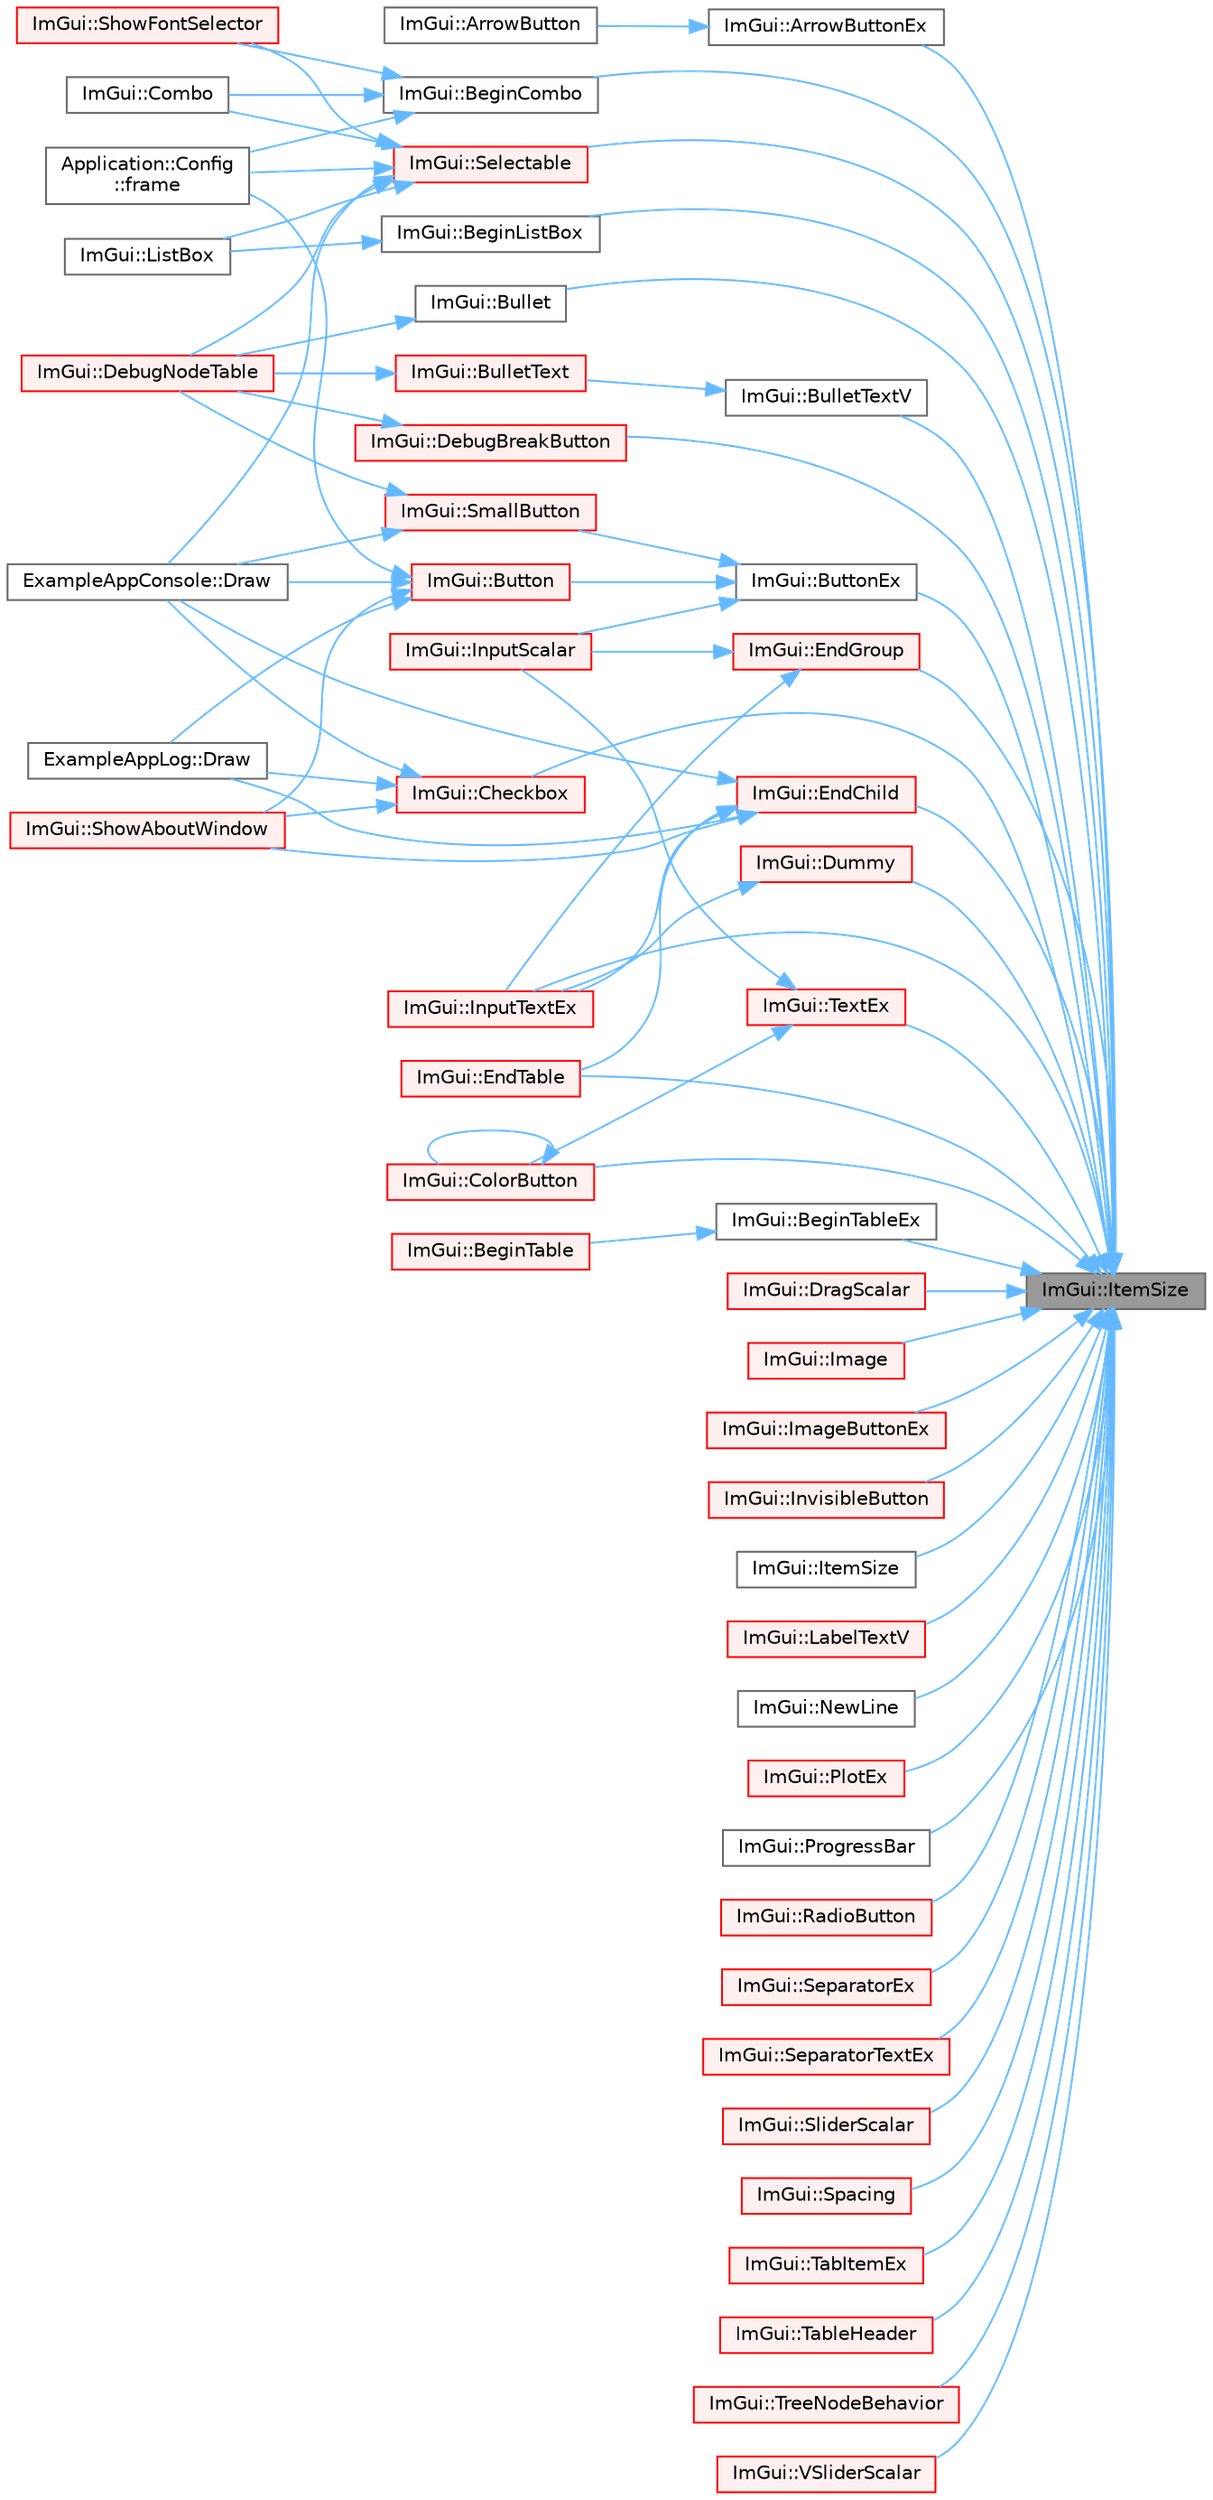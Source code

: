 digraph "ImGui::ItemSize"
{
 // LATEX_PDF_SIZE
  bgcolor="transparent";
  edge [fontname=Helvetica,fontsize=10,labelfontname=Helvetica,labelfontsize=10];
  node [fontname=Helvetica,fontsize=10,shape=box,height=0.2,width=0.4];
  rankdir="RL";
  Node1 [id="Node000001",label="ImGui::ItemSize",height=0.2,width=0.4,color="gray40", fillcolor="grey60", style="filled", fontcolor="black",tooltip=" "];
  Node1 -> Node2 [id="edge1_Node000001_Node000002",dir="back",color="steelblue1",style="solid",tooltip=" "];
  Node2 [id="Node000002",label="ImGui::ArrowButtonEx",height=0.2,width=0.4,color="grey40", fillcolor="white", style="filled",URL="$namespace_im_gui.html#ab05ee8e53f29fbb84942a494f2ac3292",tooltip=" "];
  Node2 -> Node3 [id="edge2_Node000002_Node000003",dir="back",color="steelblue1",style="solid",tooltip=" "];
  Node3 [id="Node000003",label="ImGui::ArrowButton",height=0.2,width=0.4,color="grey40", fillcolor="white", style="filled",URL="$namespace_im_gui.html#ad2bc397a02d5e4b8a14360d89abc6242",tooltip=" "];
  Node1 -> Node4 [id="edge3_Node000001_Node000004",dir="back",color="steelblue1",style="solid",tooltip=" "];
  Node4 [id="Node000004",label="ImGui::BeginCombo",height=0.2,width=0.4,color="grey40", fillcolor="white", style="filled",URL="$namespace_im_gui.html#aa895095bdc7a2907375c555e245575ea",tooltip=" "];
  Node4 -> Node5 [id="edge4_Node000004_Node000005",dir="back",color="steelblue1",style="solid",tooltip=" "];
  Node5 [id="Node000005",label="ImGui::Combo",height=0.2,width=0.4,color="grey40", fillcolor="white", style="filled",URL="$namespace_im_gui.html#ad530c65e7cdfaf03f4e9b2f4e3fed8fc",tooltip=" "];
  Node4 -> Node6 [id="edge5_Node000004_Node000006",dir="back",color="steelblue1",style="solid",tooltip=" "];
  Node6 [id="Node000006",label="Application::Config\l::frame",height=0.2,width=0.4,color="grey40", fillcolor="white", style="filled",URL="$class_application_1_1_config.html#a291cc3a874949e121dcf83a3f90681bc",tooltip=" "];
  Node4 -> Node7 [id="edge6_Node000004_Node000007",dir="back",color="steelblue1",style="solid",tooltip=" "];
  Node7 [id="Node000007",label="ImGui::ShowFontSelector",height=0.2,width=0.4,color="red", fillcolor="#FFF0F0", style="filled",URL="$namespace_im_gui.html#a0bdce99eef17ef1e1fef40a18bd811ab",tooltip=" "];
  Node1 -> Node10 [id="edge7_Node000001_Node000010",dir="back",color="steelblue1",style="solid",tooltip=" "];
  Node10 [id="Node000010",label="ImGui::BeginListBox",height=0.2,width=0.4,color="grey40", fillcolor="white", style="filled",URL="$namespace_im_gui.html#a2f37c541760a39c189ebdd86c15b60d9",tooltip=" "];
  Node10 -> Node11 [id="edge8_Node000010_Node000011",dir="back",color="steelblue1",style="solid",tooltip=" "];
  Node11 [id="Node000011",label="ImGui::ListBox",height=0.2,width=0.4,color="grey40", fillcolor="white", style="filled",URL="$namespace_im_gui.html#a94c78076bd40ff548ecd124f95af8710",tooltip=" "];
  Node1 -> Node12 [id="edge9_Node000001_Node000012",dir="back",color="steelblue1",style="solid",tooltip=" "];
  Node12 [id="Node000012",label="ImGui::BeginTableEx",height=0.2,width=0.4,color="grey40", fillcolor="white", style="filled",URL="$namespace_im_gui.html#a28046a30716afeb7738a82a5b19044ca",tooltip=" "];
  Node12 -> Node13 [id="edge10_Node000012_Node000013",dir="back",color="steelblue1",style="solid",tooltip=" "];
  Node13 [id="Node000013",label="ImGui::BeginTable",height=0.2,width=0.4,color="red", fillcolor="#FFF0F0", style="filled",URL="$namespace_im_gui.html#a04ee4f6866b8e10b98008e7f19d35796",tooltip=" "];
  Node1 -> Node17 [id="edge11_Node000001_Node000017",dir="back",color="steelblue1",style="solid",tooltip=" "];
  Node17 [id="Node000017",label="ImGui::Bullet",height=0.2,width=0.4,color="grey40", fillcolor="white", style="filled",URL="$namespace_im_gui.html#ae2d22212681556d2c2398dfd152f3121",tooltip=" "];
  Node17 -> Node18 [id="edge12_Node000017_Node000018",dir="back",color="steelblue1",style="solid",tooltip=" "];
  Node18 [id="Node000018",label="ImGui::DebugNodeTable",height=0.2,width=0.4,color="red", fillcolor="#FFF0F0", style="filled",URL="$namespace_im_gui.html#ae944ffc599add73d6f3220165475ffd8",tooltip=" "];
  Node1 -> Node19 [id="edge13_Node000001_Node000019",dir="back",color="steelblue1",style="solid",tooltip=" "];
  Node19 [id="Node000019",label="ImGui::BulletTextV",height=0.2,width=0.4,color="grey40", fillcolor="white", style="filled",URL="$namespace_im_gui.html#af8f4b5e96c745e205974857f9a584583",tooltip=" "];
  Node19 -> Node20 [id="edge14_Node000019_Node000020",dir="back",color="steelblue1",style="solid",tooltip=" "];
  Node20 [id="Node000020",label="ImGui::BulletText",height=0.2,width=0.4,color="red", fillcolor="#FFF0F0", style="filled",URL="$namespace_im_gui.html#af8d34d563b17c683943a0fa7bf5807bc",tooltip=" "];
  Node20 -> Node18 [id="edge15_Node000020_Node000018",dir="back",color="steelblue1",style="solid",tooltip=" "];
  Node1 -> Node32 [id="edge16_Node000001_Node000032",dir="back",color="steelblue1",style="solid",tooltip=" "];
  Node32 [id="Node000032",label="ImGui::ButtonEx",height=0.2,width=0.4,color="grey40", fillcolor="white", style="filled",URL="$namespace_im_gui.html#ae479220c66b039874c6e4c9e9b22849f",tooltip=" "];
  Node32 -> Node33 [id="edge17_Node000032_Node000033",dir="back",color="steelblue1",style="solid",tooltip=" "];
  Node33 [id="Node000033",label="ImGui::Button",height=0.2,width=0.4,color="red", fillcolor="#FFF0F0", style="filled",URL="$namespace_im_gui.html#a38094c568ce398db5a3abb9d3ac92030",tooltip=" "];
  Node33 -> Node41 [id="edge18_Node000033_Node000041",dir="back",color="steelblue1",style="solid",tooltip=" "];
  Node41 [id="Node000041",label="ExampleAppConsole::Draw",height=0.2,width=0.4,color="grey40", fillcolor="white", style="filled",URL="$struct_example_app_console.html#a0518a09c7e8648dd52c7c06df19ac17a",tooltip=" "];
  Node33 -> Node42 [id="edge19_Node000033_Node000042",dir="back",color="steelblue1",style="solid",tooltip=" "];
  Node42 [id="Node000042",label="ExampleAppLog::Draw",height=0.2,width=0.4,color="grey40", fillcolor="white", style="filled",URL="$struct_example_app_log.html#a5ad3a4bdb89171b84aeaff96948a1f77",tooltip=" "];
  Node33 -> Node6 [id="edge20_Node000033_Node000006",dir="back",color="steelblue1",style="solid",tooltip=" "];
  Node33 -> Node46 [id="edge21_Node000033_Node000046",dir="back",color="steelblue1",style="solid",tooltip=" "];
  Node46 [id="Node000046",label="ImGui::ShowAboutWindow",height=0.2,width=0.4,color="red", fillcolor="#FFF0F0", style="filled",URL="$namespace_im_gui.html#ac297462e33309d0540fa459bccdc9304",tooltip=" "];
  Node32 -> Node47 [id="edge22_Node000032_Node000047",dir="back",color="steelblue1",style="solid",tooltip=" "];
  Node47 [id="Node000047",label="ImGui::InputScalar",height=0.2,width=0.4,color="red", fillcolor="#FFF0F0", style="filled",URL="$namespace_im_gui.html#afdb54540b7480872fbb746f64344b374",tooltip=" "];
  Node32 -> Node58 [id="edge23_Node000032_Node000058",dir="back",color="steelblue1",style="solid",tooltip=" "];
  Node58 [id="Node000058",label="ImGui::SmallButton",height=0.2,width=0.4,color="red", fillcolor="#FFF0F0", style="filled",URL="$namespace_im_gui.html#a5b76ec69758aeb0a00a66f142f7a4fb2",tooltip=" "];
  Node58 -> Node18 [id="edge24_Node000058_Node000018",dir="back",color="steelblue1",style="solid",tooltip=" "];
  Node58 -> Node41 [id="edge25_Node000058_Node000041",dir="back",color="steelblue1",style="solid",tooltip=" "];
  Node1 -> Node61 [id="edge26_Node000001_Node000061",dir="back",color="steelblue1",style="solid",tooltip=" "];
  Node61 [id="Node000061",label="ImGui::Checkbox",height=0.2,width=0.4,color="red", fillcolor="#FFF0F0", style="filled",URL="$namespace_im_gui.html#a57d73c1d0ef807fef734d91024092027",tooltip=" "];
  Node61 -> Node41 [id="edge27_Node000061_Node000041",dir="back",color="steelblue1",style="solid",tooltip=" "];
  Node61 -> Node42 [id="edge28_Node000061_Node000042",dir="back",color="steelblue1",style="solid",tooltip=" "];
  Node61 -> Node46 [id="edge29_Node000061_Node000046",dir="back",color="steelblue1",style="solid",tooltip=" "];
  Node1 -> Node62 [id="edge30_Node000001_Node000062",dir="back",color="steelblue1",style="solid",tooltip=" "];
  Node62 [id="Node000062",label="ImGui::ColorButton",height=0.2,width=0.4,color="red", fillcolor="#FFF0F0", style="filled",URL="$namespace_im_gui.html#ae2d7c8f37726810753d71d480f0af7f0",tooltip=" "];
  Node62 -> Node62 [id="edge31_Node000062_Node000062",dir="back",color="steelblue1",style="solid",tooltip=" "];
  Node1 -> Node64 [id="edge32_Node000001_Node000064",dir="back",color="steelblue1",style="solid",tooltip=" "];
  Node64 [id="Node000064",label="ImGui::DebugBreakButton",height=0.2,width=0.4,color="red", fillcolor="#FFF0F0", style="filled",URL="$namespace_im_gui.html#ac2e737b701b4d252a54006a4c4214928",tooltip=" "];
  Node64 -> Node18 [id="edge33_Node000064_Node000018",dir="back",color="steelblue1",style="solid",tooltip=" "];
  Node1 -> Node65 [id="edge34_Node000001_Node000065",dir="back",color="steelblue1",style="solid",tooltip=" "];
  Node65 [id="Node000065",label="ImGui::DragScalar",height=0.2,width=0.4,color="red", fillcolor="#FFF0F0", style="filled",URL="$namespace_im_gui.html#a17d8926e8f44a6d00575b12081c51fe0",tooltip=" "];
  Node1 -> Node77 [id="edge35_Node000001_Node000077",dir="back",color="steelblue1",style="solid",tooltip=" "];
  Node77 [id="Node000077",label="ImGui::Dummy",height=0.2,width=0.4,color="red", fillcolor="#FFF0F0", style="filled",URL="$namespace_im_gui.html#a8b0fb07113251301ff897b8578a53f34",tooltip=" "];
  Node77 -> Node79 [id="edge36_Node000077_Node000079",dir="back",color="steelblue1",style="solid",tooltip=" "];
  Node79 [id="Node000079",label="ImGui::InputTextEx",height=0.2,width=0.4,color="red", fillcolor="#FFF0F0", style="filled",URL="$namespace_im_gui.html#af89af17ecc11653f25fea1e50e195de6",tooltip=" "];
  Node1 -> Node100 [id="edge37_Node000001_Node000100",dir="back",color="steelblue1",style="solid",tooltip=" "];
  Node100 [id="Node000100",label="ImGui::EndChild",height=0.2,width=0.4,color="red", fillcolor="#FFF0F0", style="filled",URL="$namespace_im_gui.html#af8de559a88c1442d6df8c1b04c86e997",tooltip=" "];
  Node100 -> Node41 [id="edge38_Node000100_Node000041",dir="back",color="steelblue1",style="solid",tooltip=" "];
  Node100 -> Node42 [id="edge39_Node000100_Node000042",dir="back",color="steelblue1",style="solid",tooltip=" "];
  Node100 -> Node103 [id="edge40_Node000100_Node000103",dir="back",color="steelblue1",style="solid",tooltip=" "];
  Node103 [id="Node000103",label="ImGui::EndTable",height=0.2,width=0.4,color="red", fillcolor="#FFF0F0", style="filled",URL="$namespace_im_gui.html#a9c70aaa6464c2e51e6f3342da133ada1",tooltip=" "];
  Node100 -> Node79 [id="edge41_Node000100_Node000079",dir="back",color="steelblue1",style="solid",tooltip=" "];
  Node100 -> Node46 [id="edge42_Node000100_Node000046",dir="back",color="steelblue1",style="solid",tooltip=" "];
  Node1 -> Node106 [id="edge43_Node000001_Node000106",dir="back",color="steelblue1",style="solid",tooltip=" "];
  Node106 [id="Node000106",label="ImGui::EndGroup",height=0.2,width=0.4,color="red", fillcolor="#FFF0F0", style="filled",URL="$namespace_im_gui.html#a05fc97fc64f28a55486087f503d9a622",tooltip=" "];
  Node106 -> Node47 [id="edge44_Node000106_Node000047",dir="back",color="steelblue1",style="solid",tooltip=" "];
  Node106 -> Node79 [id="edge45_Node000106_Node000079",dir="back",color="steelblue1",style="solid",tooltip=" "];
  Node1 -> Node103 [id="edge46_Node000001_Node000103",dir="back",color="steelblue1",style="solid",tooltip=" "];
  Node1 -> Node109 [id="edge47_Node000001_Node000109",dir="back",color="steelblue1",style="solid",tooltip=" "];
  Node109 [id="Node000109",label="ImGui::Image",height=0.2,width=0.4,color="red", fillcolor="#FFF0F0", style="filled",URL="$namespace_im_gui.html#a95b5d733371c3b74caf89dbae8d51419",tooltip=" "];
  Node1 -> Node110 [id="edge48_Node000001_Node000110",dir="back",color="steelblue1",style="solid",tooltip=" "];
  Node110 [id="Node000110",label="ImGui::ImageButtonEx",height=0.2,width=0.4,color="red", fillcolor="#FFF0F0", style="filled",URL="$namespace_im_gui.html#aa696e652d6c161dadfd12c4392d6b8ed",tooltip=" "];
  Node1 -> Node79 [id="edge49_Node000001_Node000079",dir="back",color="steelblue1",style="solid",tooltip=" "];
  Node1 -> Node113 [id="edge50_Node000001_Node000113",dir="back",color="steelblue1",style="solid",tooltip=" "];
  Node113 [id="Node000113",label="ImGui::InvisibleButton",height=0.2,width=0.4,color="red", fillcolor="#FFF0F0", style="filled",URL="$namespace_im_gui.html#a1f61951b9d3a38083bd77b1dbe3ea895",tooltip=" "];
  Node1 -> Node114 [id="edge51_Node000001_Node000114",dir="back",color="steelblue1",style="solid",tooltip=" "];
  Node114 [id="Node000114",label="ImGui::ItemSize",height=0.2,width=0.4,color="grey40", fillcolor="white", style="filled",URL="$namespace_im_gui.html#a1781907647306552d752c21d1ec15d4d",tooltip=" "];
  Node1 -> Node115 [id="edge52_Node000001_Node000115",dir="back",color="steelblue1",style="solid",tooltip=" "];
  Node115 [id="Node000115",label="ImGui::LabelTextV",height=0.2,width=0.4,color="red", fillcolor="#FFF0F0", style="filled",URL="$namespace_im_gui.html#a55e5a7edb676a8f5cd7f65443138a8a0",tooltip=" "];
  Node1 -> Node117 [id="edge53_Node000001_Node000117",dir="back",color="steelblue1",style="solid",tooltip=" "];
  Node117 [id="Node000117",label="ImGui::NewLine",height=0.2,width=0.4,color="grey40", fillcolor="white", style="filled",URL="$namespace_im_gui.html#a77f8b0a33e5335f98661f99e720411da",tooltip=" "];
  Node1 -> Node118 [id="edge54_Node000001_Node000118",dir="back",color="steelblue1",style="solid",tooltip=" "];
  Node118 [id="Node000118",label="ImGui::PlotEx",height=0.2,width=0.4,color="red", fillcolor="#FFF0F0", style="filled",URL="$namespace_im_gui.html#afb3147b9a00e396e0b11a1bfe24b8f42",tooltip=" "];
  Node1 -> Node123 [id="edge55_Node000001_Node000123",dir="back",color="steelblue1",style="solid",tooltip=" "];
  Node123 [id="Node000123",label="ImGui::ProgressBar",height=0.2,width=0.4,color="grey40", fillcolor="white", style="filled",URL="$namespace_im_gui.html#a412b0416ad68c0ac46e5d66805d911ff",tooltip=" "];
  Node1 -> Node124 [id="edge56_Node000001_Node000124",dir="back",color="steelblue1",style="solid",tooltip=" "];
  Node124 [id="Node000124",label="ImGui::RadioButton",height=0.2,width=0.4,color="red", fillcolor="#FFF0F0", style="filled",URL="$namespace_im_gui.html#a6b146763845cbad5a4144772279631bc",tooltip=" "];
  Node1 -> Node126 [id="edge57_Node000001_Node000126",dir="back",color="steelblue1",style="solid",tooltip=" "];
  Node126 [id="Node000126",label="ImGui::Selectable",height=0.2,width=0.4,color="red", fillcolor="#FFF0F0", style="filled",URL="$namespace_im_gui.html#af98575238bda183a523df19fb447af60",tooltip=" "];
  Node126 -> Node5 [id="edge58_Node000126_Node000005",dir="back",color="steelblue1",style="solid",tooltip=" "];
  Node126 -> Node18 [id="edge59_Node000126_Node000018",dir="back",color="steelblue1",style="solid",tooltip=" "];
  Node126 -> Node41 [id="edge60_Node000126_Node000041",dir="back",color="steelblue1",style="solid",tooltip=" "];
  Node126 -> Node6 [id="edge61_Node000126_Node000006",dir="back",color="steelblue1",style="solid",tooltip=" "];
  Node126 -> Node11 [id="edge62_Node000126_Node000011",dir="back",color="steelblue1",style="solid",tooltip=" "];
  Node126 -> Node7 [id="edge63_Node000126_Node000007",dir="back",color="steelblue1",style="solid",tooltip=" "];
  Node1 -> Node142 [id="edge64_Node000001_Node000142",dir="back",color="steelblue1",style="solid",tooltip=" "];
  Node142 [id="Node000142",label="ImGui::SeparatorEx",height=0.2,width=0.4,color="red", fillcolor="#FFF0F0", style="filled",URL="$namespace_im_gui.html#acd77978447d71b3113ad084dfde1fe18",tooltip=" "];
  Node1 -> Node147 [id="edge65_Node000001_Node000147",dir="back",color="steelblue1",style="solid",tooltip=" "];
  Node147 [id="Node000147",label="ImGui::SeparatorTextEx",height=0.2,width=0.4,color="red", fillcolor="#FFF0F0", style="filled",URL="$namespace_im_gui.html#a14e42bfa66f05d0ae2304e27ee1fb2b3",tooltip=" "];
  Node1 -> Node89 [id="edge66_Node000001_Node000089",dir="back",color="steelblue1",style="solid",tooltip=" "];
  Node89 [id="Node000089",label="ImGui::SliderScalar",height=0.2,width=0.4,color="red", fillcolor="#FFF0F0", style="filled",URL="$namespace_im_gui.html#afdd7faa9a69f75b8d674cdc207441bea",tooltip=" "];
  Node1 -> Node149 [id="edge67_Node000001_Node000149",dir="back",color="steelblue1",style="solid",tooltip=" "];
  Node149 [id="Node000149",label="ImGui::Spacing",height=0.2,width=0.4,color="red", fillcolor="#FFF0F0", style="filled",URL="$namespace_im_gui.html#a2659e2bfe84b4cad0facd65d5c1ac90d",tooltip=" "];
  Node1 -> Node150 [id="edge68_Node000001_Node000150",dir="back",color="steelblue1",style="solid",tooltip=" "];
  Node150 [id="Node000150",label="ImGui::TabItemEx",height=0.2,width=0.4,color="red", fillcolor="#FFF0F0", style="filled",URL="$namespace_im_gui.html#a4e0986fc689e7855cd9a9099dc87dac5",tooltip=" "];
  Node1 -> Node153 [id="edge69_Node000001_Node000153",dir="back",color="steelblue1",style="solid",tooltip=" "];
  Node153 [id="Node000153",label="ImGui::TableHeader",height=0.2,width=0.4,color="red", fillcolor="#FFF0F0", style="filled",URL="$namespace_im_gui.html#ae51bc07bc518779f58def3c0e2d0045c",tooltip=" "];
  Node1 -> Node154 [id="edge70_Node000001_Node000154",dir="back",color="steelblue1",style="solid",tooltip=" "];
  Node154 [id="Node000154",label="ImGui::TextEx",height=0.2,width=0.4,color="red", fillcolor="#FFF0F0", style="filled",URL="$namespace_im_gui.html#aae6420fec03511fd478d9108f31e6b5f",tooltip=" "];
  Node154 -> Node62 [id="edge71_Node000154_Node000062",dir="back",color="steelblue1",style="solid",tooltip=" "];
  Node154 -> Node47 [id="edge72_Node000154_Node000047",dir="back",color="steelblue1",style="solid",tooltip=" "];
  Node1 -> Node178 [id="edge73_Node000001_Node000178",dir="back",color="steelblue1",style="solid",tooltip=" "];
  Node178 [id="Node000178",label="ImGui::TreeNodeBehavior",height=0.2,width=0.4,color="red", fillcolor="#FFF0F0", style="filled",URL="$namespace_im_gui.html#a918eabf70d288e93b2519ee1eac2c0b4",tooltip=" "];
  Node1 -> Node191 [id="edge74_Node000001_Node000191",dir="back",color="steelblue1",style="solid",tooltip=" "];
  Node191 [id="Node000191",label="ImGui::VSliderScalar",height=0.2,width=0.4,color="red", fillcolor="#FFF0F0", style="filled",URL="$namespace_im_gui.html#a6ad24ca37a530d43f9d1c727d94e4829",tooltip=" "];
}
